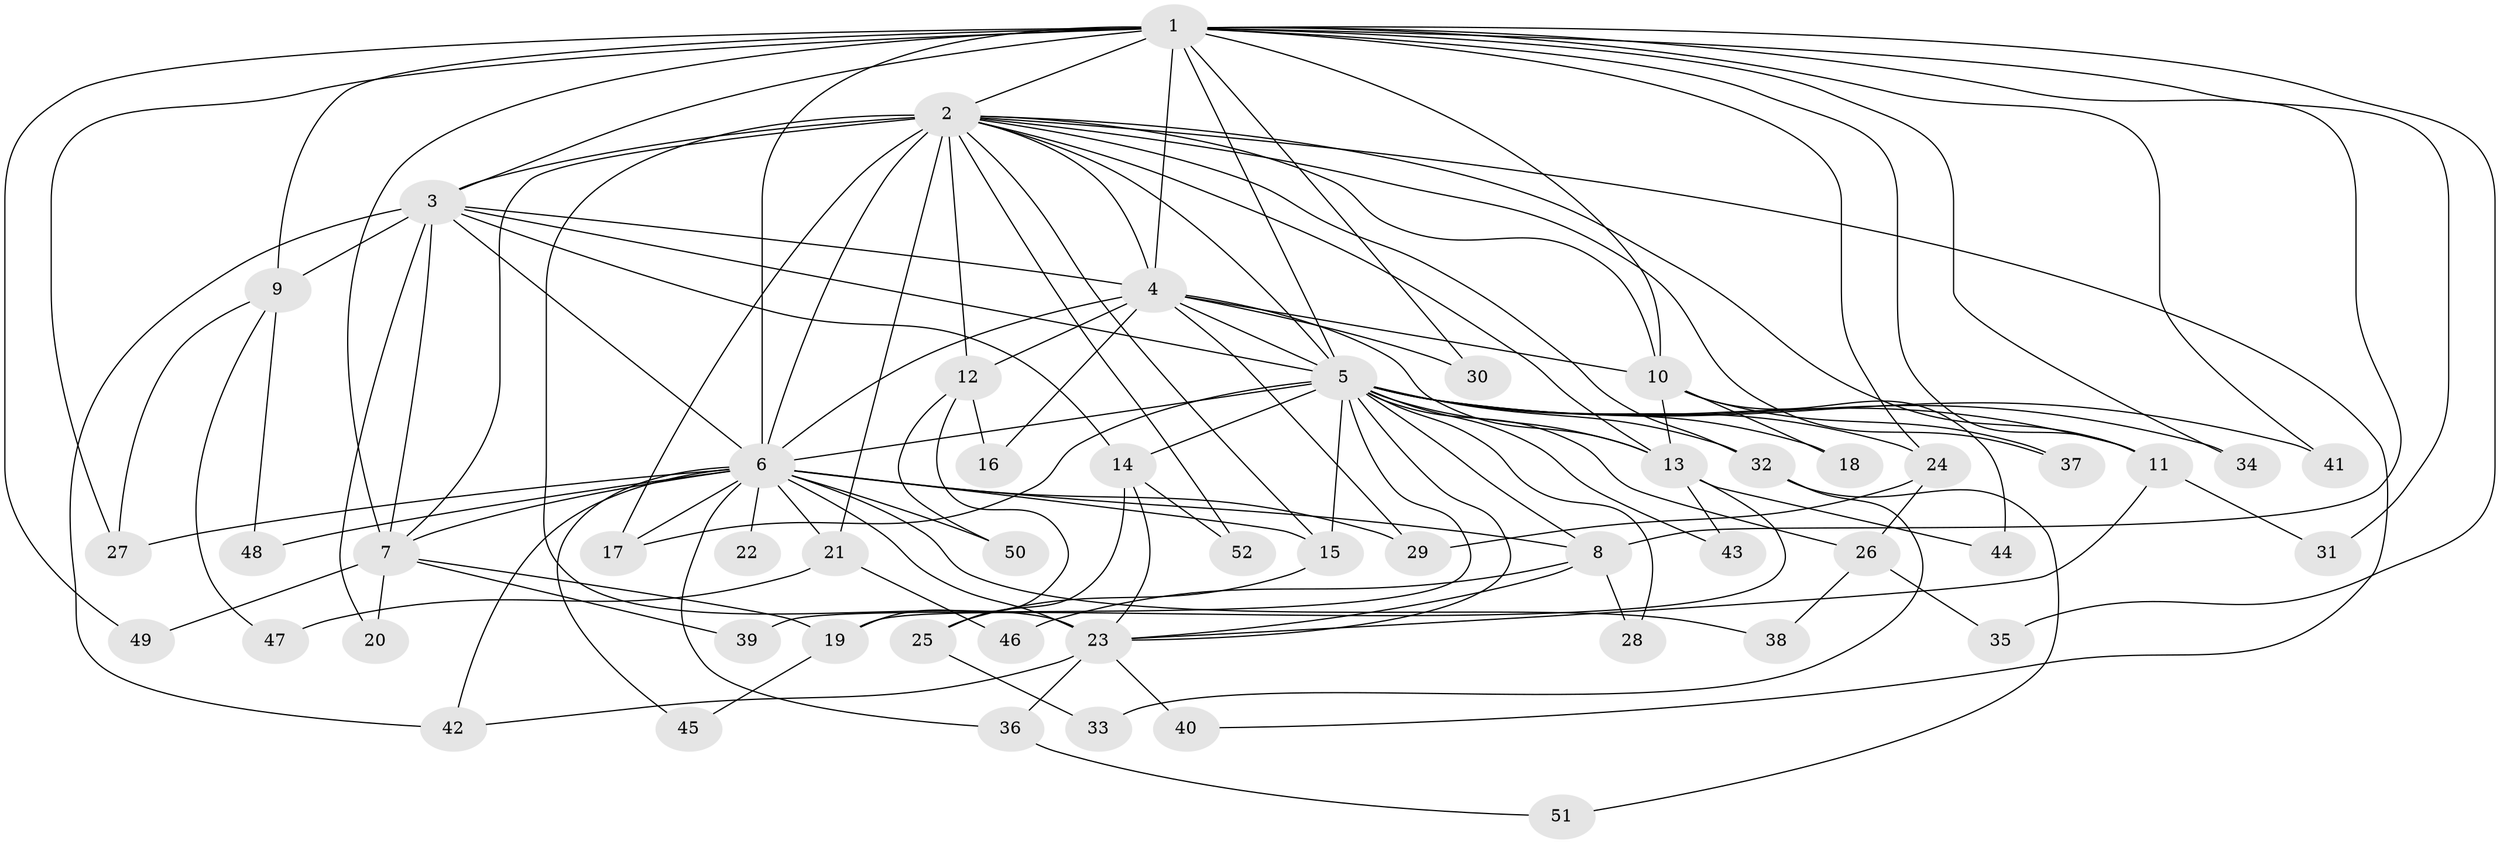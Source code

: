 // original degree distribution, {15: 0.02912621359223301, 25: 0.009708737864077669, 17: 0.009708737864077669, 23: 0.038834951456310676, 20: 0.009708737864077669, 8: 0.009708737864077669, 3: 0.1650485436893204, 5: 0.07766990291262135, 4: 0.08737864077669903, 6: 0.02912621359223301, 2: 0.5339805825242718}
// Generated by graph-tools (version 1.1) at 2025/34/03/09/25 02:34:36]
// undirected, 52 vertices, 123 edges
graph export_dot {
graph [start="1"]
  node [color=gray90,style=filled];
  1;
  2;
  3;
  4;
  5;
  6;
  7;
  8;
  9;
  10;
  11;
  12;
  13;
  14;
  15;
  16;
  17;
  18;
  19;
  20;
  21;
  22;
  23;
  24;
  25;
  26;
  27;
  28;
  29;
  30;
  31;
  32;
  33;
  34;
  35;
  36;
  37;
  38;
  39;
  40;
  41;
  42;
  43;
  44;
  45;
  46;
  47;
  48;
  49;
  50;
  51;
  52;
  1 -- 2 [weight=4.0];
  1 -- 3 [weight=3.0];
  1 -- 4 [weight=4.0];
  1 -- 5 [weight=4.0];
  1 -- 6 [weight=3.0];
  1 -- 7 [weight=2.0];
  1 -- 8 [weight=2.0];
  1 -- 9 [weight=1.0];
  1 -- 10 [weight=1.0];
  1 -- 11 [weight=2.0];
  1 -- 24 [weight=1.0];
  1 -- 27 [weight=1.0];
  1 -- 30 [weight=1.0];
  1 -- 31 [weight=1.0];
  1 -- 34 [weight=1.0];
  1 -- 35 [weight=1.0];
  1 -- 41 [weight=1.0];
  1 -- 49 [weight=1.0];
  2 -- 3 [weight=3.0];
  2 -- 4 [weight=4.0];
  2 -- 5 [weight=4.0];
  2 -- 6 [weight=3.0];
  2 -- 7 [weight=3.0];
  2 -- 10 [weight=2.0];
  2 -- 11 [weight=1.0];
  2 -- 12 [weight=4.0];
  2 -- 13 [weight=1.0];
  2 -- 15 [weight=1.0];
  2 -- 17 [weight=1.0];
  2 -- 21 [weight=1.0];
  2 -- 23 [weight=8.0];
  2 -- 32 [weight=1.0];
  2 -- 37 [weight=1.0];
  2 -- 40 [weight=1.0];
  2 -- 52 [weight=1.0];
  3 -- 4 [weight=2.0];
  3 -- 5 [weight=2.0];
  3 -- 6 [weight=2.0];
  3 -- 7 [weight=1.0];
  3 -- 9 [weight=2.0];
  3 -- 14 [weight=1.0];
  3 -- 20 [weight=1.0];
  3 -- 42 [weight=1.0];
  4 -- 5 [weight=4.0];
  4 -- 6 [weight=12.0];
  4 -- 10 [weight=1.0];
  4 -- 12 [weight=1.0];
  4 -- 13 [weight=2.0];
  4 -- 16 [weight=1.0];
  4 -- 29 [weight=1.0];
  4 -- 30 [weight=2.0];
  5 -- 6 [weight=3.0];
  5 -- 8 [weight=1.0];
  5 -- 11 [weight=1.0];
  5 -- 13 [weight=1.0];
  5 -- 14 [weight=1.0];
  5 -- 15 [weight=1.0];
  5 -- 17 [weight=1.0];
  5 -- 18 [weight=1.0];
  5 -- 23 [weight=2.0];
  5 -- 24 [weight=1.0];
  5 -- 26 [weight=1.0];
  5 -- 28 [weight=1.0];
  5 -- 32 [weight=1.0];
  5 -- 34 [weight=1.0];
  5 -- 39 [weight=1.0];
  5 -- 41 [weight=1.0];
  5 -- 43 [weight=1.0];
  6 -- 7 [weight=2.0];
  6 -- 8 [weight=2.0];
  6 -- 15 [weight=1.0];
  6 -- 17 [weight=1.0];
  6 -- 21 [weight=1.0];
  6 -- 22 [weight=1.0];
  6 -- 23 [weight=2.0];
  6 -- 27 [weight=1.0];
  6 -- 29 [weight=1.0];
  6 -- 36 [weight=1.0];
  6 -- 38 [weight=1.0];
  6 -- 42 [weight=1.0];
  6 -- 45 [weight=1.0];
  6 -- 48 [weight=1.0];
  6 -- 50 [weight=1.0];
  7 -- 19 [weight=1.0];
  7 -- 20 [weight=1.0];
  7 -- 39 [weight=1.0];
  7 -- 49 [weight=1.0];
  8 -- 23 [weight=1.0];
  8 -- 28 [weight=1.0];
  8 -- 46 [weight=1.0];
  9 -- 27 [weight=1.0];
  9 -- 47 [weight=1.0];
  9 -- 48 [weight=1.0];
  10 -- 13 [weight=1.0];
  10 -- 18 [weight=1.0];
  10 -- 37 [weight=1.0];
  10 -- 44 [weight=1.0];
  11 -- 23 [weight=1.0];
  11 -- 31 [weight=1.0];
  12 -- 16 [weight=1.0];
  12 -- 19 [weight=1.0];
  12 -- 50 [weight=1.0];
  13 -- 19 [weight=1.0];
  13 -- 43 [weight=1.0];
  13 -- 44 [weight=1.0];
  14 -- 23 [weight=1.0];
  14 -- 25 [weight=1.0];
  14 -- 52 [weight=1.0];
  15 -- 25 [weight=1.0];
  19 -- 45 [weight=1.0];
  21 -- 46 [weight=1.0];
  21 -- 47 [weight=1.0];
  23 -- 36 [weight=1.0];
  23 -- 40 [weight=2.0];
  23 -- 42 [weight=1.0];
  24 -- 26 [weight=1.0];
  24 -- 29 [weight=1.0];
  25 -- 33 [weight=1.0];
  26 -- 35 [weight=1.0];
  26 -- 38 [weight=1.0];
  32 -- 33 [weight=1.0];
  32 -- 51 [weight=1.0];
  36 -- 51 [weight=1.0];
}
